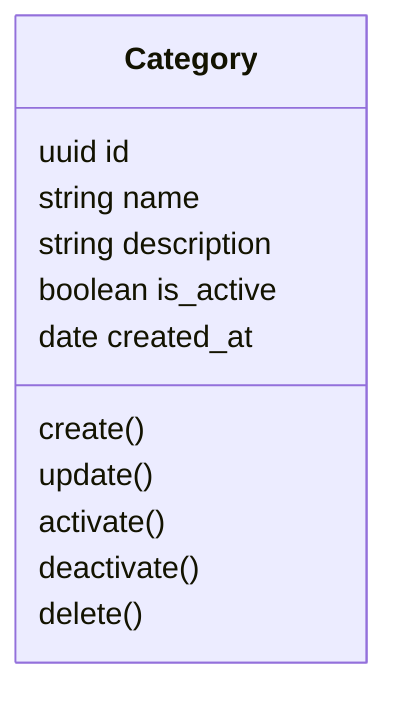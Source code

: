 classDiagram
    class Category {
        uuid id
        string name
        string description
        boolean is_active
        date created_at
        
        create()
        update()
        activate()
        deactivate()
        delete()
    }